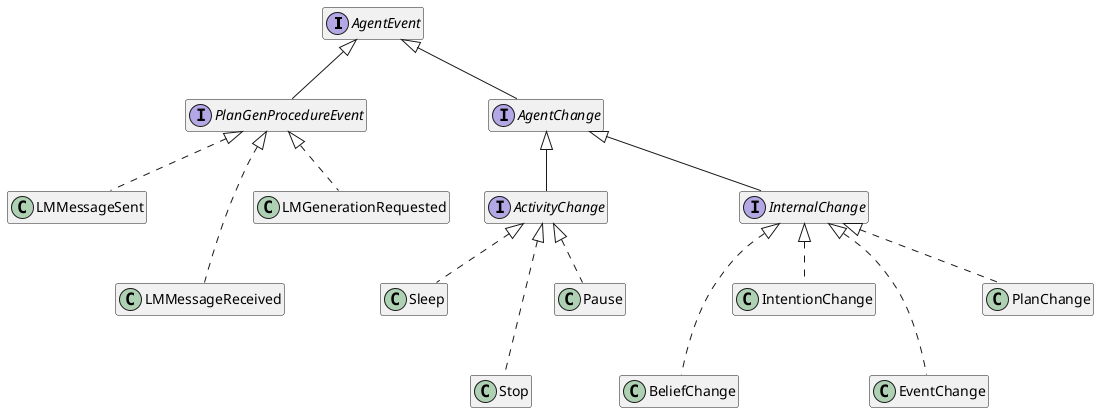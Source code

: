 @startuml
hide empty members

interface AgentEvent

interface PlanGenProcedureEvent extends AgentEvent

class LMMessageSent implements PlanGenProcedureEvent

class LMMessageReceived 

LMMessageReceived ..u.|> PlanGenProcedureEvent

class LMGenerationRequested implements PlanGenProcedureEvent

interface AgentChange extends AgentEvent

interface InternalChange extends AgentChange

class BeliefChange

BeliefChange ..u.|> InternalChange

class IntentionChange implements InternalChange

class EventChange

EventChange ..u.|> InternalChange

class PlanChange implements InternalChange

interface ActivityChange extends AgentChange

class Sleep implements ActivityChange

class Stop

Stop ..u.|> ActivityChange

class Pause implements ActivityChange
@enduml